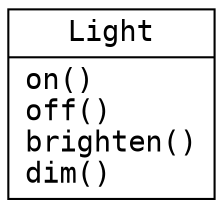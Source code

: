 digraph s {
    node[shape="record", fontname="Consolas, Monaco"];
    node_light[label="{Light|on()\loff()\lbrighten()\ldim()\l}"];
}

